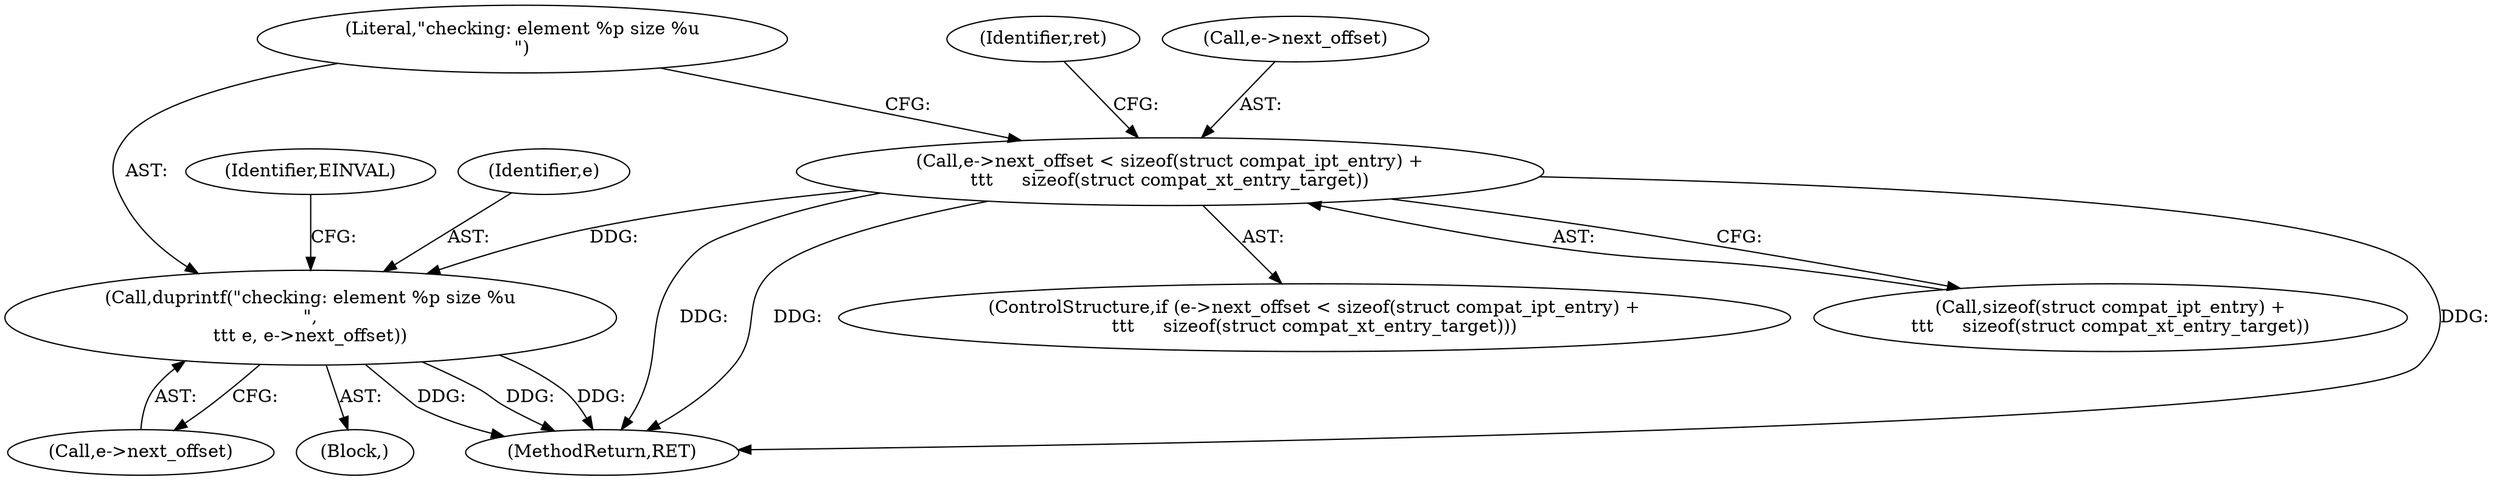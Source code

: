 digraph "0_linux_6e94e0cfb0887e4013b3b930fa6ab1fe6bb6ba91_1@pointer" {
"1000143" [label="(Call,duprintf(\"checking: element %p size %u\n\",\n\t\t\t e, e->next_offset))"];
"1000133" [label="(Call,e->next_offset < sizeof(struct compat_ipt_entry) +\n\t\t\t     sizeof(struct compat_xt_entry_target))"];
"1000151" [label="(Identifier,EINVAL)"];
"1000134" [label="(Call,e->next_offset)"];
"1000137" [label="(Call,sizeof(struct compat_ipt_entry) +\n\t\t\t     sizeof(struct compat_xt_entry_target))"];
"1000145" [label="(Identifier,e)"];
"1000144" [label="(Literal,\"checking: element %p size %u\n\")"];
"1000142" [label="(Block,)"];
"1000362" [label="(MethodReturn,RET)"];
"1000132" [label="(ControlStructure,if (e->next_offset < sizeof(struct compat_ipt_entry) +\n\t\t\t     sizeof(struct compat_xt_entry_target)))"];
"1000133" [label="(Call,e->next_offset < sizeof(struct compat_ipt_entry) +\n\t\t\t     sizeof(struct compat_xt_entry_target))"];
"1000143" [label="(Call,duprintf(\"checking: element %p size %u\n\",\n\t\t\t e, e->next_offset))"];
"1000153" [label="(Identifier,ret)"];
"1000146" [label="(Call,e->next_offset)"];
"1000143" -> "1000142"  [label="AST: "];
"1000143" -> "1000146"  [label="CFG: "];
"1000144" -> "1000143"  [label="AST: "];
"1000145" -> "1000143"  [label="AST: "];
"1000146" -> "1000143"  [label="AST: "];
"1000151" -> "1000143"  [label="CFG: "];
"1000143" -> "1000362"  [label="DDG: "];
"1000143" -> "1000362"  [label="DDG: "];
"1000143" -> "1000362"  [label="DDG: "];
"1000133" -> "1000143"  [label="DDG: "];
"1000133" -> "1000132"  [label="AST: "];
"1000133" -> "1000137"  [label="CFG: "];
"1000134" -> "1000133"  [label="AST: "];
"1000137" -> "1000133"  [label="AST: "];
"1000144" -> "1000133"  [label="CFG: "];
"1000153" -> "1000133"  [label="CFG: "];
"1000133" -> "1000362"  [label="DDG: "];
"1000133" -> "1000362"  [label="DDG: "];
"1000133" -> "1000362"  [label="DDG: "];
}
